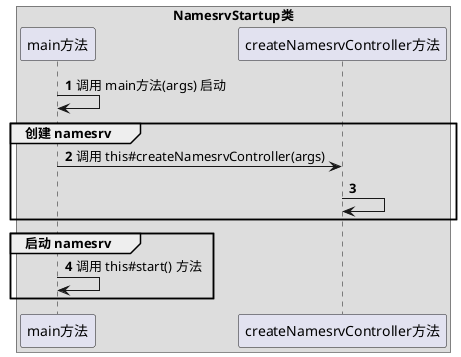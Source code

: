 @startuml

box NamesrvStartup类
participant main方法
participant createNamesrvController方法
end box


autonumber
main方法 -> main方法 : 调用 main方法(args) 启动
group 创建 namesrv
main方法 -> createNamesrvController方法 : 调用 this#createNamesrvController(args)
createNamesrvController方法 -> createNamesrvController方法 :
end
group 启动 namesrv
main方法 -> main方法 : 调用 this#start() 方法
end
@enduml